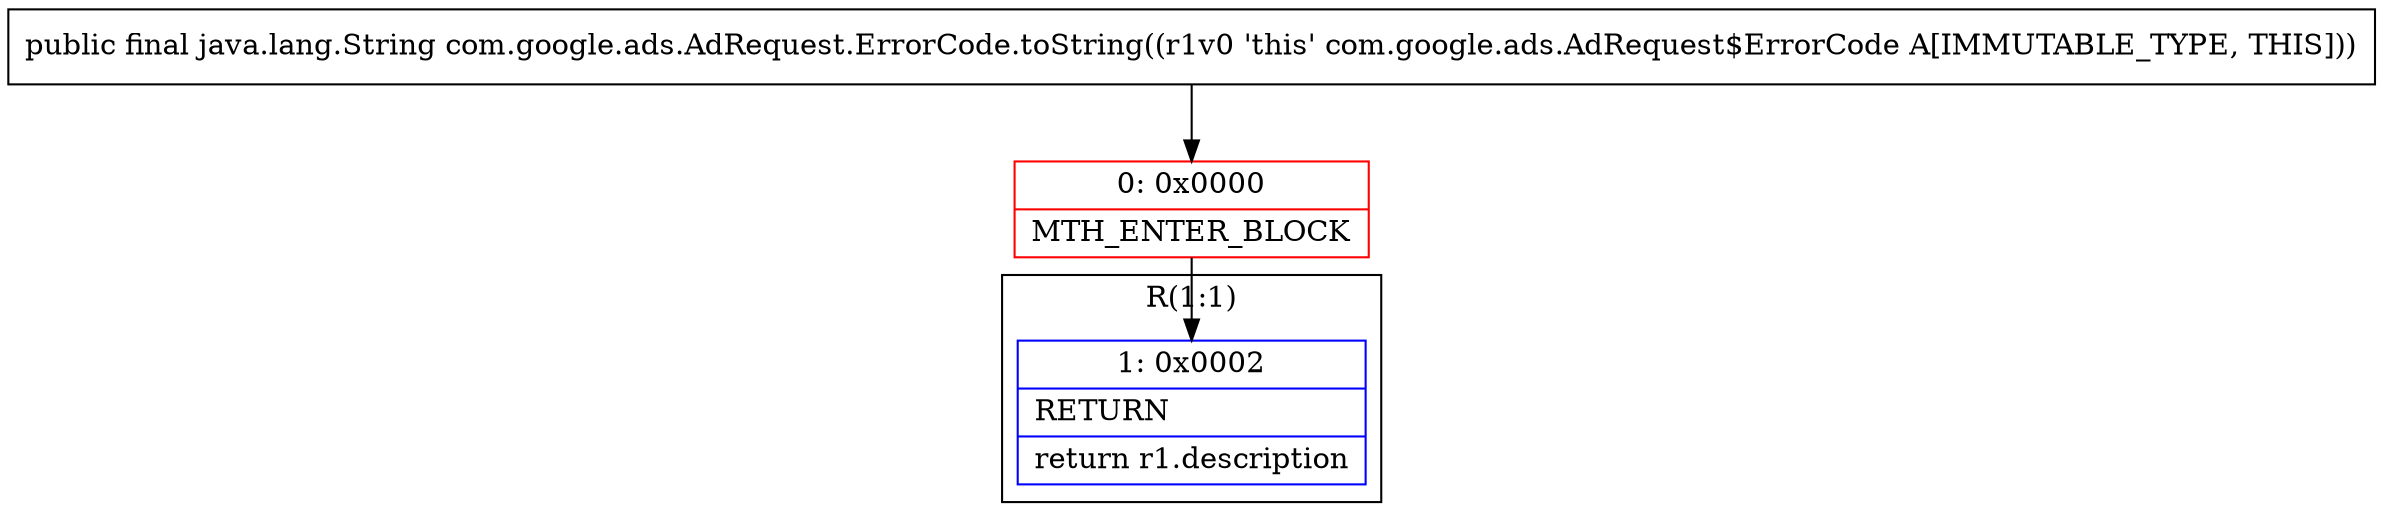 digraph "CFG forcom.google.ads.AdRequest.ErrorCode.toString()Ljava\/lang\/String;" {
subgraph cluster_Region_257463054 {
label = "R(1:1)";
node [shape=record,color=blue];
Node_1 [shape=record,label="{1\:\ 0x0002|RETURN\l|return r1.description\l}"];
}
Node_0 [shape=record,color=red,label="{0\:\ 0x0000|MTH_ENTER_BLOCK\l}"];
MethodNode[shape=record,label="{public final java.lang.String com.google.ads.AdRequest.ErrorCode.toString((r1v0 'this' com.google.ads.AdRequest$ErrorCode A[IMMUTABLE_TYPE, THIS])) }"];
MethodNode -> Node_0;
Node_0 -> Node_1;
}

